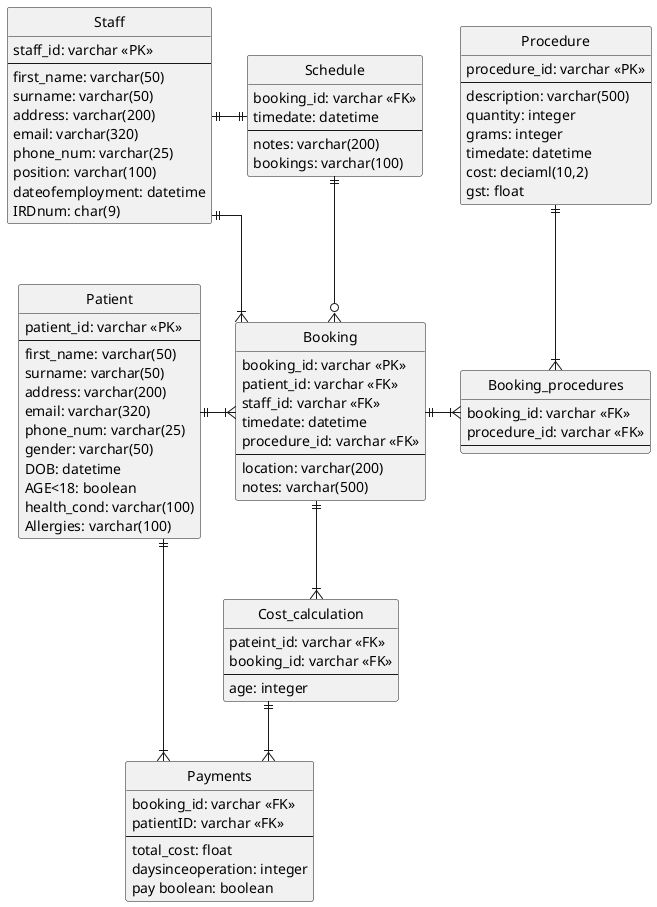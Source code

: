 @startuml
skinparam Style StrictUML
skinparam Linetype ortho 



entity "Patient" as patient {
    patient_id: varchar <<PK>>
    --
    first_name: varchar(50)
    surname: varchar(50)
    address: varchar(200)
    email: varchar(320)
    phone_num: varchar(25)
    gender: varchar(50)
    DOB: datetime
    AGE<18: boolean
    health_cond: varchar(100)
    Allergies: varchar(100)
}

entity "Staff" as staff {
    staff_id: varchar <<PK>>
    --
    first_name: varchar(50)
    surname: varchar(50)
    address: varchar(200) 
    email: varchar(320)
    phone_num: varchar(25)
    position: varchar(100)
    dateofemployment: datetime
    IRDnum: char(9)
    ' IRDnum is either 8 or 9 digits however, if its 8 an 0 is added at the front making it a 9 digit number
}

entity "Booking" as booking {
    booking_id: varchar <<PK>>
    patient_id: varchar <<FK>>
    staff_id: varchar <<FK>>
    timedate: datetime
    procedure_id: varchar <<FK>>
    --
    location: varchar(200)
    notes: varchar(500)
}

entity "Procedure" as procedure {
    procedure_id: varchar <<PK>>
    --
    description: varchar(500)
    quantity: integer
    grams: integer
    timedate: datetime
    ' timedate to roughly know how long each procedure takes
    cost: deciaml(10,2)
    gst: float
}

entity "Booking_procedures" as booking_procedures{
    booking_id: varchar <<FK>>
    procedure_id: varchar <<FK>>
    --
}

entity "Schedule" as schedule {
    booking_id: varchar <<FK>>
    timedate: datetime
    --
    notes: varchar(200)
    bookings: varchar(100)
}

entity "Payments" as payments {
    booking_id: varchar <<FK>>
    patientID: varchar <<FK>>
    --
    total_cost: float
    daysinceoperation: integer
    pay boolean: boolean
}

entity "Cost_calculation" as cost_calculation {
    pateint_id: varchar <<FK>>
    booking_id: varchar <<FK>>
    --
    age: integer
}
patient ||-|{ booking
staff ||--|{ booking
booking ||-|{ booking_procedures
procedure ||--|{ booking_procedures
schedule ||-o{ booking
staff ||-|| schedule
booking ||--|{cost_calculation
cost_calculation ||--|{ payments
patient ||-|{ payments
@enduml